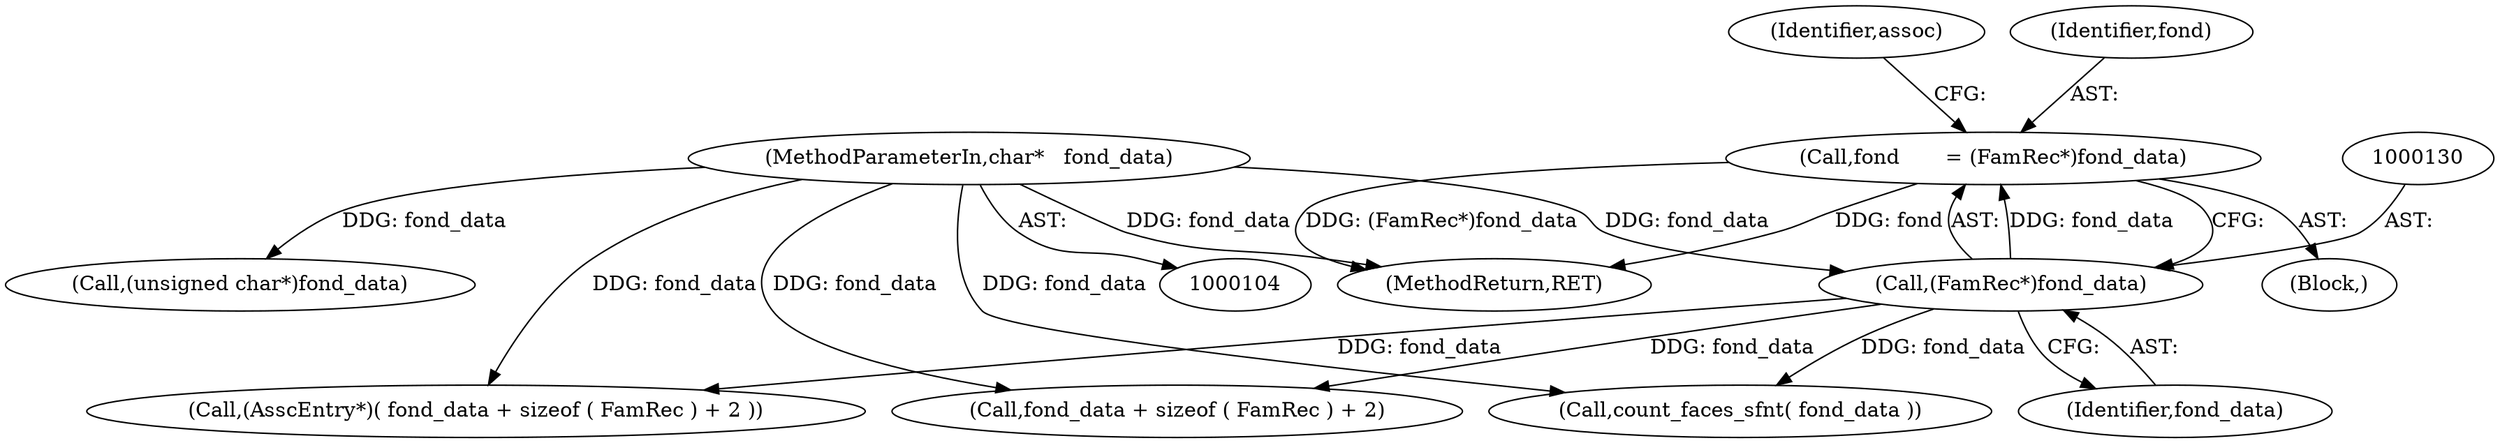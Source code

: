 digraph "0_savannah_18a8f0d9943369449bc4de92d411c78fb08d616c@pointer" {
"1000127" [label="(Call,fond       = (FamRec*)fond_data)"];
"1000129" [label="(Call,(FamRec*)fond_data)"];
"1000105" [label="(MethodParameterIn,char*   fond_data)"];
"1000133" [label="(Identifier,assoc)"];
"1000131" [label="(Identifier,fond_data)"];
"1000206" [label="(Call,(unsigned char*)fond_data)"];
"1000153" [label="(Call,count_faces_sfnt( fond_data ))"];
"1000403" [label="(MethodReturn,RET)"];
"1000129" [label="(Call,(FamRec*)fond_data)"];
"1000134" [label="(Call,(AsscEntry*)( fond_data + sizeof ( FamRec ) + 2 ))"];
"1000110" [label="(Block,)"];
"1000136" [label="(Call,fond_data + sizeof ( FamRec ) + 2)"];
"1000127" [label="(Call,fond       = (FamRec*)fond_data)"];
"1000105" [label="(MethodParameterIn,char*   fond_data)"];
"1000128" [label="(Identifier,fond)"];
"1000127" -> "1000110"  [label="AST: "];
"1000127" -> "1000129"  [label="CFG: "];
"1000128" -> "1000127"  [label="AST: "];
"1000129" -> "1000127"  [label="AST: "];
"1000133" -> "1000127"  [label="CFG: "];
"1000127" -> "1000403"  [label="DDG: (FamRec*)fond_data"];
"1000127" -> "1000403"  [label="DDG: fond"];
"1000129" -> "1000127"  [label="DDG: fond_data"];
"1000129" -> "1000131"  [label="CFG: "];
"1000130" -> "1000129"  [label="AST: "];
"1000131" -> "1000129"  [label="AST: "];
"1000105" -> "1000129"  [label="DDG: fond_data"];
"1000129" -> "1000134"  [label="DDG: fond_data"];
"1000129" -> "1000136"  [label="DDG: fond_data"];
"1000129" -> "1000153"  [label="DDG: fond_data"];
"1000105" -> "1000104"  [label="AST: "];
"1000105" -> "1000403"  [label="DDG: fond_data"];
"1000105" -> "1000134"  [label="DDG: fond_data"];
"1000105" -> "1000136"  [label="DDG: fond_data"];
"1000105" -> "1000153"  [label="DDG: fond_data"];
"1000105" -> "1000206"  [label="DDG: fond_data"];
}
